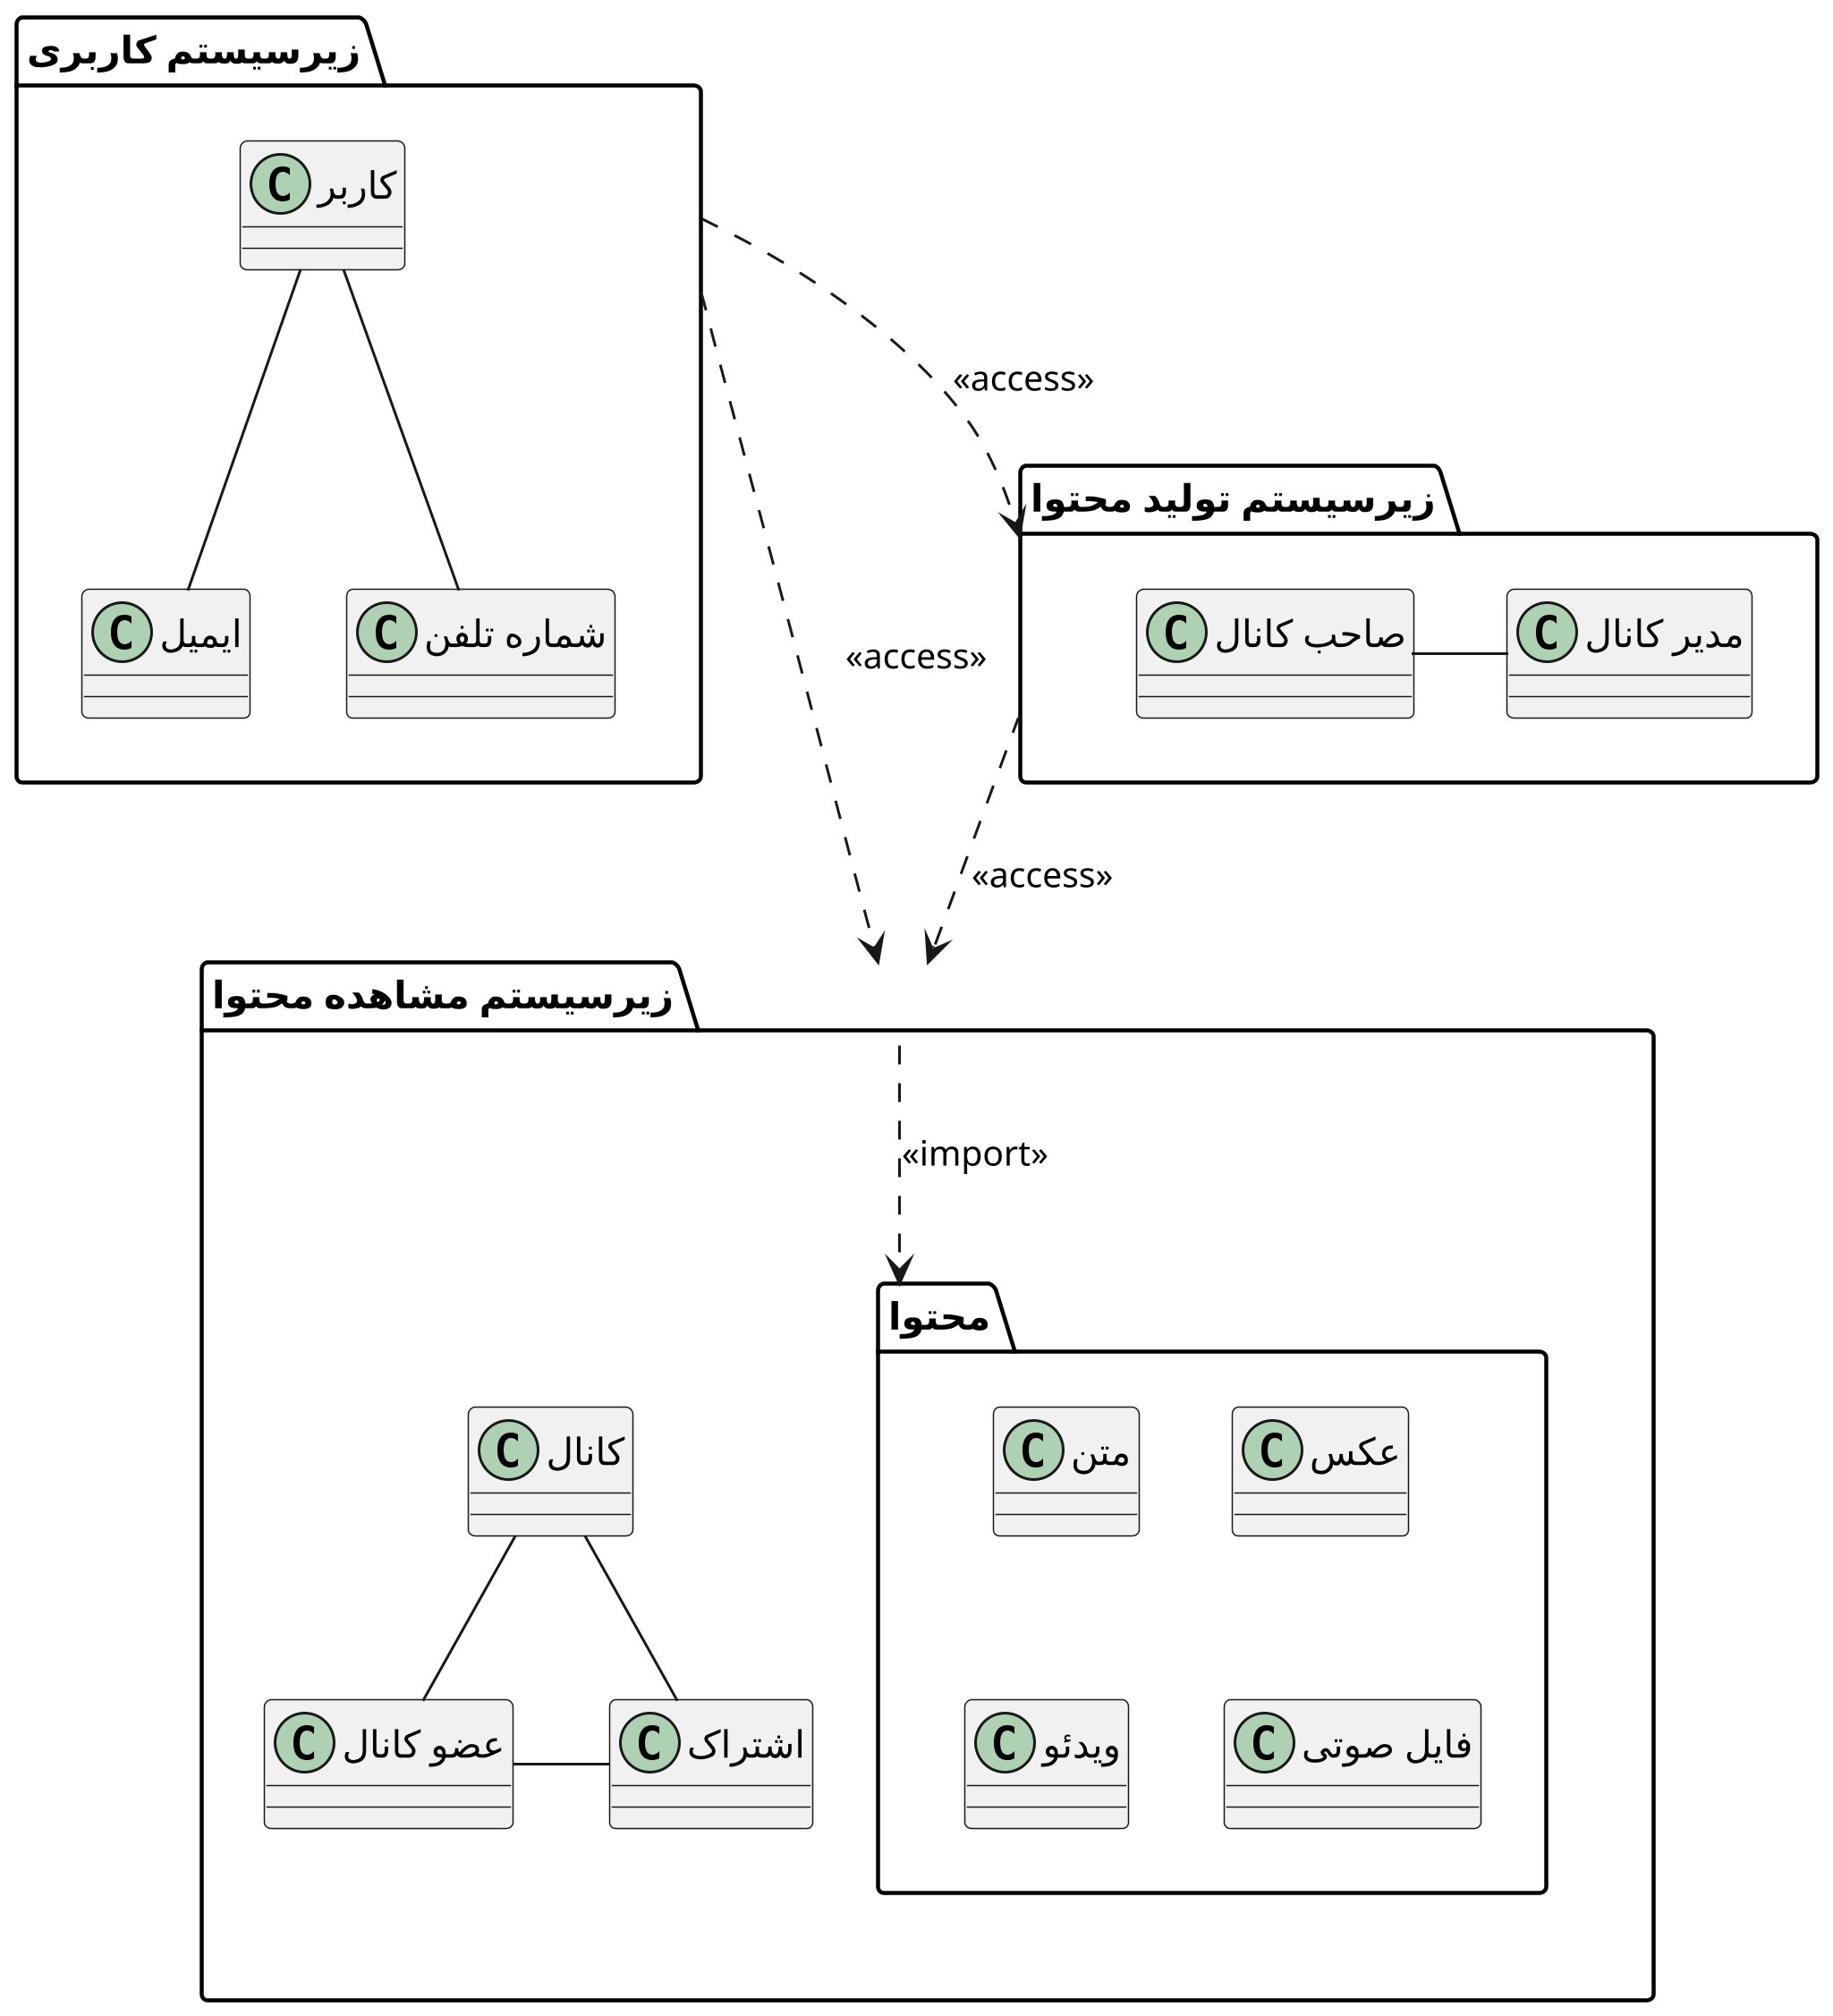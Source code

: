 @startuml package

scale 3
skinparam DefaultFontName Vazir


package "زیرسیستم کاربری" as userSubs {
  class "کاربر" as user
  class "ایمیل" as email
  class "شماره تلفن" as phone
}

package "زیرسیستم تولید محتوا" as producerSubs {
  class "صاحب کانال" as owner
  class "مدیر کانال" as admin
}

package "زیرسیستم مشاهده محتوا" as viewerSubs {
  package "محتوا" as content {
    class "متن" as text
    class "عکس" as image
    class "ویدئو" as video
    class "فایل صوتی" as audio
  }
  class "عضو کانال" as member
  class "اشتراک" as subscription
  class "کانال" as channel
}

user -- email
user -- phone

owner - admin

channel -- member
channel -- subscription
member - subscription

userSubs ..> producerSubs : <<access>>
userSubs .> viewerSubs : <<access>>
producerSubs ..> viewerSubs : <<access>>
viewerSubs ..> content : <<import>>

@enduml